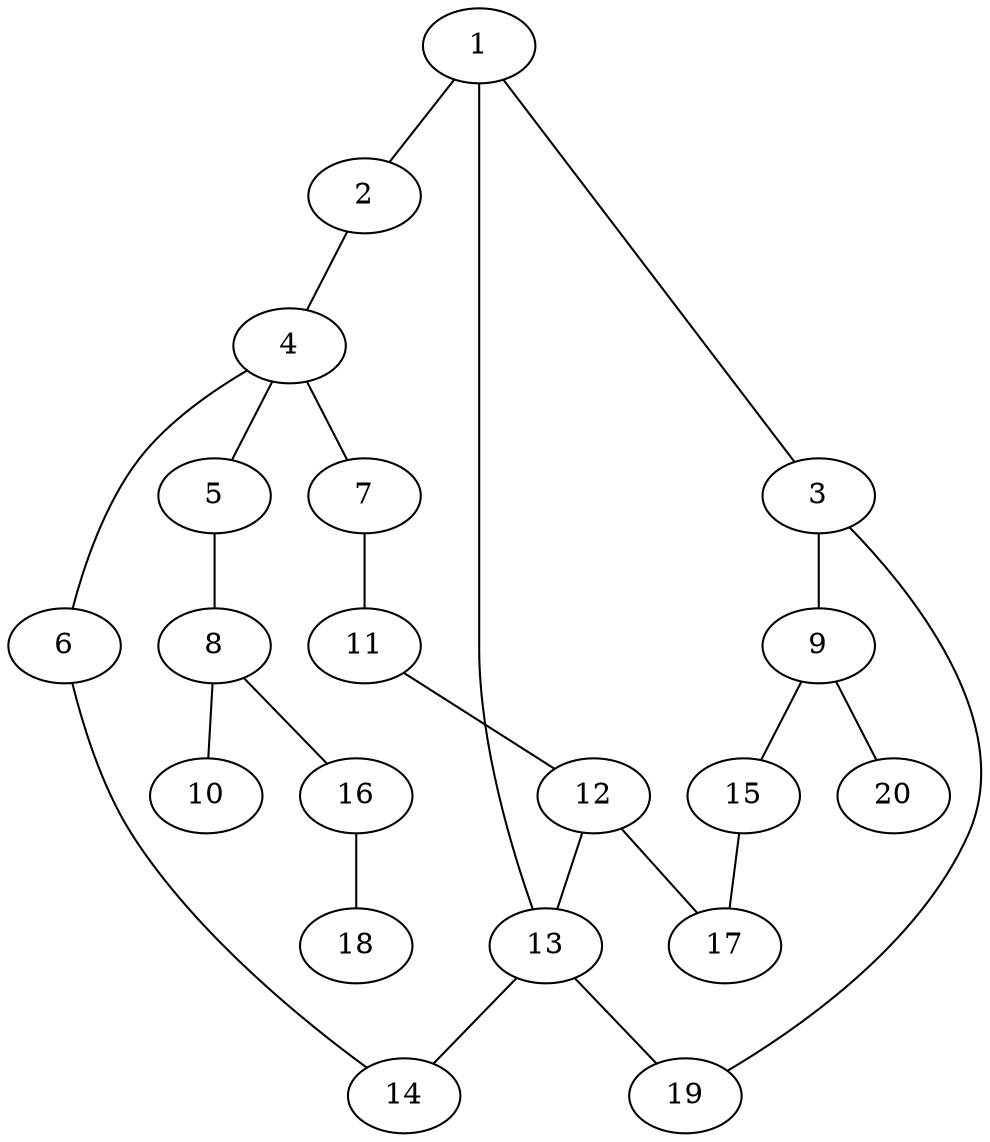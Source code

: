 graph graphname {1--2
1--3
1--13
2--4
3--9
3--19
4--5
4--6
4--7
5--8
6--14
7--11
8--10
8--16
9--15
9--20
11--12
12--13
12--17
13--14
13--19
15--17
16--18
}